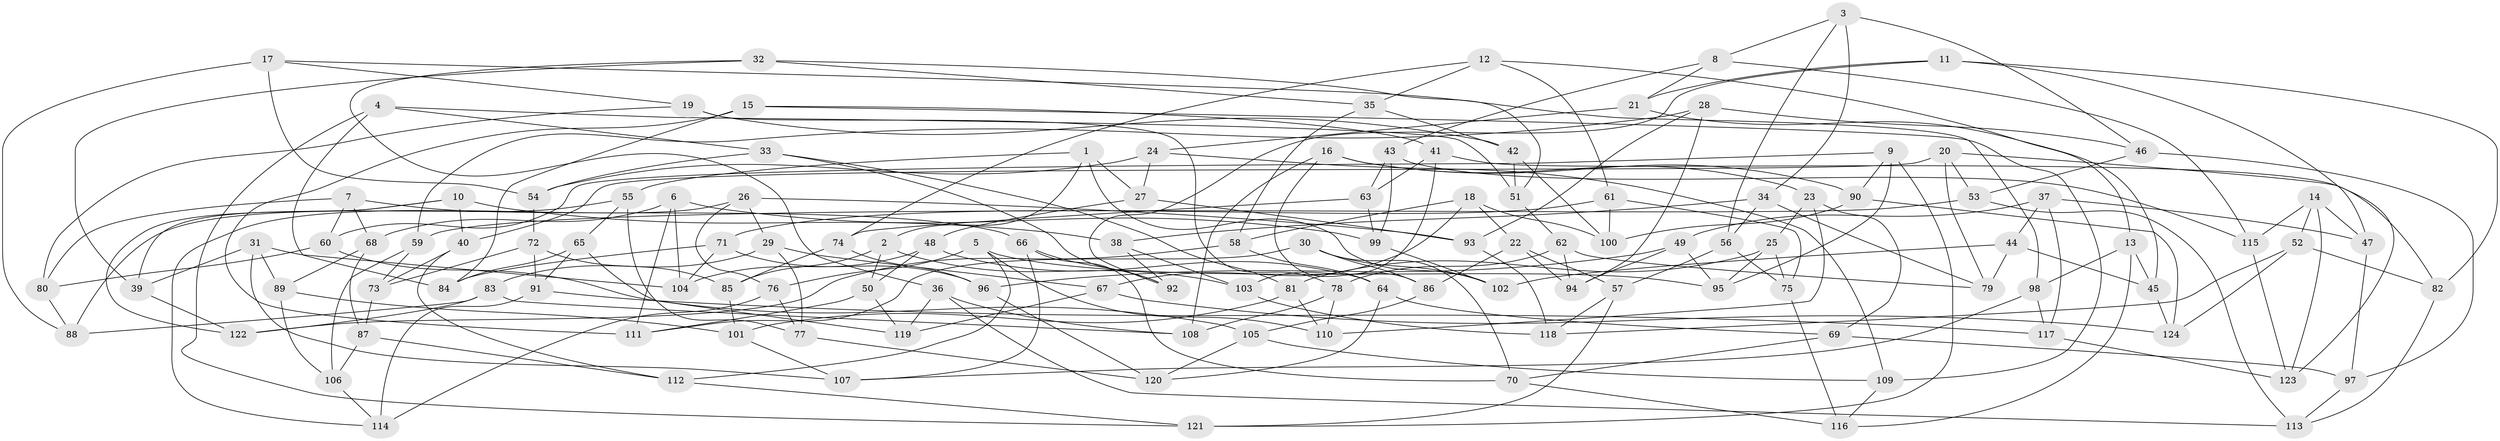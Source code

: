 // coarse degree distribution, {3: 0.06451612903225806, 4: 0.5161290322580645, 2: 0.016129032258064516, 5: 0.1774193548387097, 9: 0.06451612903225806, 8: 0.03225806451612903, 6: 0.06451612903225806, 7: 0.04838709677419355, 10: 0.016129032258064516}
// Generated by graph-tools (version 1.1) at 2025/03/03/04/25 22:03:58]
// undirected, 124 vertices, 248 edges
graph export_dot {
graph [start="1"]
  node [color=gray90,style=filled];
  1;
  2;
  3;
  4;
  5;
  6;
  7;
  8;
  9;
  10;
  11;
  12;
  13;
  14;
  15;
  16;
  17;
  18;
  19;
  20;
  21;
  22;
  23;
  24;
  25;
  26;
  27;
  28;
  29;
  30;
  31;
  32;
  33;
  34;
  35;
  36;
  37;
  38;
  39;
  40;
  41;
  42;
  43;
  44;
  45;
  46;
  47;
  48;
  49;
  50;
  51;
  52;
  53;
  54;
  55;
  56;
  57;
  58;
  59;
  60;
  61;
  62;
  63;
  64;
  65;
  66;
  67;
  68;
  69;
  70;
  71;
  72;
  73;
  74;
  75;
  76;
  77;
  78;
  79;
  80;
  81;
  82;
  83;
  84;
  85;
  86;
  87;
  88;
  89;
  90;
  91;
  92;
  93;
  94;
  95;
  96;
  97;
  98;
  99;
  100;
  101;
  102;
  103;
  104;
  105;
  106;
  107;
  108;
  109;
  110;
  111;
  112;
  113;
  114;
  115;
  116;
  117;
  118;
  119;
  120;
  121;
  122;
  123;
  124;
  1 -- 55;
  1 -- 2;
  1 -- 27;
  1 -- 102;
  2 -- 50;
  2 -- 85;
  2 -- 103;
  3 -- 56;
  3 -- 8;
  3 -- 34;
  3 -- 46;
  4 -- 51;
  4 -- 33;
  4 -- 121;
  4 -- 84;
  5 -- 110;
  5 -- 76;
  5 -- 95;
  5 -- 112;
  6 -- 99;
  6 -- 111;
  6 -- 104;
  6 -- 68;
  7 -- 80;
  7 -- 68;
  7 -- 60;
  7 -- 66;
  8 -- 21;
  8 -- 43;
  8 -- 115;
  9 -- 95;
  9 -- 60;
  9 -- 121;
  9 -- 90;
  10 -- 40;
  10 -- 122;
  10 -- 39;
  10 -- 38;
  11 -- 21;
  11 -- 47;
  11 -- 82;
  11 -- 92;
  12 -- 61;
  12 -- 13;
  12 -- 35;
  12 -- 74;
  13 -- 45;
  13 -- 116;
  13 -- 98;
  14 -- 52;
  14 -- 123;
  14 -- 115;
  14 -- 47;
  15 -- 41;
  15 -- 109;
  15 -- 111;
  15 -- 84;
  16 -- 23;
  16 -- 108;
  16 -- 86;
  16 -- 90;
  17 -- 54;
  17 -- 88;
  17 -- 98;
  17 -- 19;
  18 -- 100;
  18 -- 67;
  18 -- 58;
  18 -- 22;
  19 -- 42;
  19 -- 80;
  19 -- 78;
  20 -- 40;
  20 -- 123;
  20 -- 79;
  20 -- 53;
  21 -- 24;
  21 -- 45;
  22 -- 86;
  22 -- 57;
  22 -- 94;
  23 -- 25;
  23 -- 69;
  23 -- 110;
  24 -- 54;
  24 -- 109;
  24 -- 27;
  25 -- 81;
  25 -- 75;
  25 -- 95;
  26 -- 114;
  26 -- 29;
  26 -- 76;
  26 -- 93;
  27 -- 48;
  27 -- 93;
  28 -- 46;
  28 -- 59;
  28 -- 94;
  28 -- 93;
  29 -- 67;
  29 -- 83;
  29 -- 77;
  30 -- 111;
  30 -- 70;
  30 -- 102;
  30 -- 86;
  31 -- 107;
  31 -- 89;
  31 -- 39;
  31 -- 104;
  32 -- 39;
  32 -- 36;
  32 -- 51;
  32 -- 35;
  33 -- 54;
  33 -- 92;
  33 -- 81;
  34 -- 38;
  34 -- 56;
  34 -- 79;
  35 -- 58;
  35 -- 42;
  36 -- 108;
  36 -- 113;
  36 -- 119;
  37 -- 44;
  37 -- 49;
  37 -- 47;
  37 -- 117;
  38 -- 92;
  38 -- 103;
  39 -- 122;
  40 -- 73;
  40 -- 112;
  41 -- 82;
  41 -- 63;
  41 -- 103;
  42 -- 100;
  42 -- 51;
  43 -- 115;
  43 -- 99;
  43 -- 63;
  44 -- 102;
  44 -- 45;
  44 -- 79;
  45 -- 124;
  46 -- 97;
  46 -- 53;
  47 -- 97;
  48 -- 104;
  48 -- 50;
  48 -- 64;
  49 -- 94;
  49 -- 96;
  49 -- 95;
  50 -- 111;
  50 -- 119;
  51 -- 62;
  52 -- 124;
  52 -- 82;
  52 -- 118;
  53 -- 59;
  53 -- 113;
  54 -- 72;
  55 -- 77;
  55 -- 65;
  55 -- 88;
  56 -- 57;
  56 -- 75;
  57 -- 118;
  57 -- 121;
  58 -- 64;
  58 -- 122;
  59 -- 73;
  59 -- 106;
  60 -- 105;
  60 -- 80;
  61 -- 75;
  61 -- 71;
  61 -- 100;
  62 -- 78;
  62 -- 94;
  62 -- 79;
  63 -- 99;
  63 -- 74;
  64 -- 120;
  64 -- 69;
  65 -- 119;
  65 -- 91;
  65 -- 84;
  66 -- 70;
  66 -- 92;
  66 -- 107;
  67 -- 119;
  67 -- 124;
  68 -- 87;
  68 -- 89;
  69 -- 70;
  69 -- 97;
  70 -- 116;
  71 -- 96;
  71 -- 104;
  71 -- 84;
  72 -- 85;
  72 -- 73;
  72 -- 91;
  73 -- 87;
  74 -- 96;
  74 -- 85;
  75 -- 116;
  76 -- 114;
  76 -- 77;
  77 -- 120;
  78 -- 110;
  78 -- 108;
  80 -- 88;
  81 -- 110;
  81 -- 101;
  82 -- 113;
  83 -- 88;
  83 -- 108;
  83 -- 122;
  85 -- 101;
  86 -- 105;
  87 -- 112;
  87 -- 106;
  89 -- 101;
  89 -- 106;
  90 -- 100;
  90 -- 124;
  91 -- 117;
  91 -- 114;
  93 -- 118;
  96 -- 120;
  97 -- 113;
  98 -- 107;
  98 -- 117;
  99 -- 102;
  101 -- 107;
  103 -- 118;
  105 -- 120;
  105 -- 109;
  106 -- 114;
  109 -- 116;
  112 -- 121;
  115 -- 123;
  117 -- 123;
}
